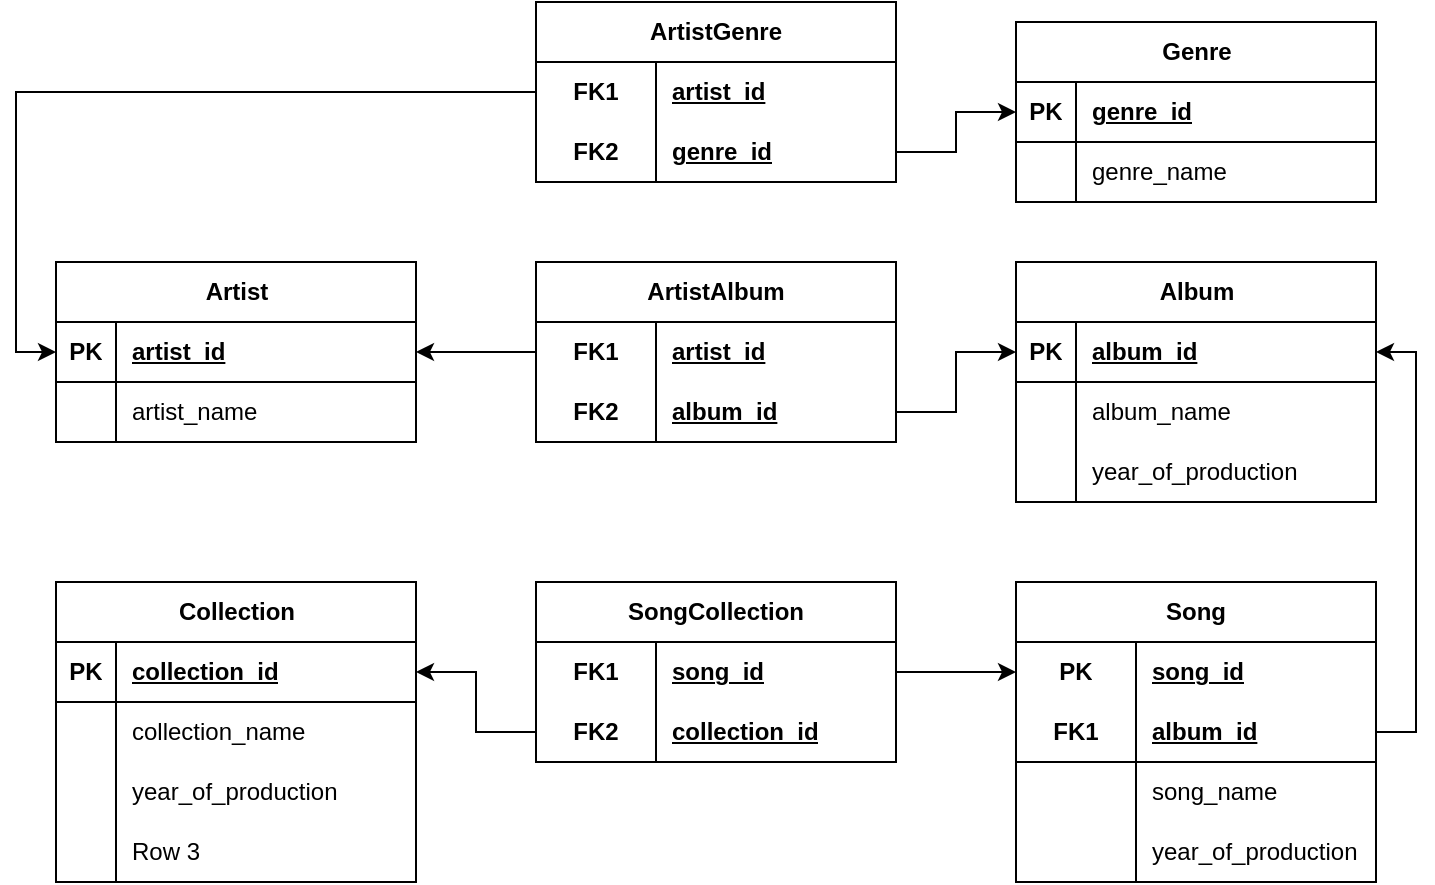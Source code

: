 <mxfile version="21.0.6" type="device"><diagram name="Страница 1" id="qNFlIGjhlVxG_qSeFG04"><mxGraphModel dx="1394" dy="797" grid="1" gridSize="10" guides="1" tooltips="1" connect="1" arrows="1" fold="1" page="1" pageScale="1" pageWidth="827" pageHeight="1169" math="0" shadow="0"><root><mxCell id="0"/><mxCell id="1" parent="0"/><mxCell id="cPYx-4OXNYMVfQ5HLqge-1" value="ArtistAlbum" style="shape=table;startSize=30;container=1;collapsible=1;childLayout=tableLayout;fixedRows=1;rowLines=0;fontStyle=1;align=center;resizeLast=1;html=1;whiteSpace=wrap;" vertex="1" parent="1"><mxGeometry x="280" y="160" width="180" height="90" as="geometry"/></mxCell><mxCell id="cPYx-4OXNYMVfQ5HLqge-2" value="" style="shape=tableRow;horizontal=0;startSize=0;swimlaneHead=0;swimlaneBody=0;fillColor=none;collapsible=0;dropTarget=0;points=[[0,0.5],[1,0.5]];portConstraint=eastwest;top=0;left=0;right=0;bottom=0;html=1;" vertex="1" parent="cPYx-4OXNYMVfQ5HLqge-1"><mxGeometry y="30" width="180" height="30" as="geometry"/></mxCell><mxCell id="cPYx-4OXNYMVfQ5HLqge-3" value="FK1" style="shape=partialRectangle;connectable=0;fillColor=none;top=0;left=0;bottom=0;right=0;fontStyle=1;overflow=hidden;html=1;whiteSpace=wrap;" vertex="1" parent="cPYx-4OXNYMVfQ5HLqge-2"><mxGeometry width="60" height="30" as="geometry"><mxRectangle width="60" height="30" as="alternateBounds"/></mxGeometry></mxCell><mxCell id="cPYx-4OXNYMVfQ5HLqge-4" value="artist_id" style="shape=partialRectangle;connectable=0;fillColor=none;top=0;left=0;bottom=0;right=0;align=left;spacingLeft=6;fontStyle=5;overflow=hidden;html=1;whiteSpace=wrap;" vertex="1" parent="cPYx-4OXNYMVfQ5HLqge-2"><mxGeometry x="60" width="120" height="30" as="geometry"><mxRectangle width="120" height="30" as="alternateBounds"/></mxGeometry></mxCell><mxCell id="cPYx-4OXNYMVfQ5HLqge-5" value="" style="shape=tableRow;horizontal=0;startSize=0;swimlaneHead=0;swimlaneBody=0;fillColor=none;collapsible=0;dropTarget=0;points=[[0,0.5],[1,0.5]];portConstraint=eastwest;top=0;left=0;right=0;bottom=1;html=1;" vertex="1" parent="cPYx-4OXNYMVfQ5HLqge-1"><mxGeometry y="60" width="180" height="30" as="geometry"/></mxCell><mxCell id="cPYx-4OXNYMVfQ5HLqge-6" value="FK2" style="shape=partialRectangle;connectable=0;fillColor=none;top=0;left=0;bottom=0;right=0;fontStyle=1;overflow=hidden;html=1;whiteSpace=wrap;" vertex="1" parent="cPYx-4OXNYMVfQ5HLqge-5"><mxGeometry width="60" height="30" as="geometry"><mxRectangle width="60" height="30" as="alternateBounds"/></mxGeometry></mxCell><mxCell id="cPYx-4OXNYMVfQ5HLqge-7" value="album_id" style="shape=partialRectangle;connectable=0;fillColor=none;top=0;left=0;bottom=0;right=0;align=left;spacingLeft=6;fontStyle=5;overflow=hidden;html=1;whiteSpace=wrap;" vertex="1" parent="cPYx-4OXNYMVfQ5HLqge-5"><mxGeometry x="60" width="120" height="30" as="geometry"><mxRectangle width="120" height="30" as="alternateBounds"/></mxGeometry></mxCell><mxCell id="cPYx-4OXNYMVfQ5HLqge-124" style="edgeStyle=orthogonalEdgeStyle;rounded=0;orthogonalLoop=1;jettySize=auto;html=1;exitX=1;exitY=0.5;exitDx=0;exitDy=0;" edge="1" parent="cPYx-4OXNYMVfQ5HLqge-1" source="cPYx-4OXNYMVfQ5HLqge-2" target="cPYx-4OXNYMVfQ5HLqge-2"><mxGeometry relative="1" as="geometry"/></mxCell><mxCell id="cPYx-4OXNYMVfQ5HLqge-14" value="ArtistGenre" style="shape=table;startSize=30;container=1;collapsible=1;childLayout=tableLayout;fixedRows=1;rowLines=0;fontStyle=1;align=center;resizeLast=1;html=1;whiteSpace=wrap;" vertex="1" parent="1"><mxGeometry x="280" y="30" width="180" height="90" as="geometry"/></mxCell><mxCell id="cPYx-4OXNYMVfQ5HLqge-15" value="" style="shape=tableRow;horizontal=0;startSize=0;swimlaneHead=0;swimlaneBody=0;fillColor=none;collapsible=0;dropTarget=0;points=[[0,0.5],[1,0.5]];portConstraint=eastwest;top=0;left=0;right=0;bottom=0;html=1;" vertex="1" parent="cPYx-4OXNYMVfQ5HLqge-14"><mxGeometry y="30" width="180" height="30" as="geometry"/></mxCell><mxCell id="cPYx-4OXNYMVfQ5HLqge-16" value="FK1" style="shape=partialRectangle;connectable=0;fillColor=none;top=0;left=0;bottom=0;right=0;fontStyle=1;overflow=hidden;html=1;whiteSpace=wrap;" vertex="1" parent="cPYx-4OXNYMVfQ5HLqge-15"><mxGeometry width="60" height="30" as="geometry"><mxRectangle width="60" height="30" as="alternateBounds"/></mxGeometry></mxCell><mxCell id="cPYx-4OXNYMVfQ5HLqge-17" value="artist_id" style="shape=partialRectangle;connectable=0;fillColor=none;top=0;left=0;bottom=0;right=0;align=left;spacingLeft=6;fontStyle=5;overflow=hidden;html=1;whiteSpace=wrap;" vertex="1" parent="cPYx-4OXNYMVfQ5HLqge-15"><mxGeometry x="60" width="120" height="30" as="geometry"><mxRectangle width="120" height="30" as="alternateBounds"/></mxGeometry></mxCell><mxCell id="cPYx-4OXNYMVfQ5HLqge-18" value="" style="shape=tableRow;horizontal=0;startSize=0;swimlaneHead=0;swimlaneBody=0;fillColor=none;collapsible=0;dropTarget=0;points=[[0,0.5],[1,0.5]];portConstraint=eastwest;top=0;left=0;right=0;bottom=1;html=1;" vertex="1" parent="cPYx-4OXNYMVfQ5HLqge-14"><mxGeometry y="60" width="180" height="30" as="geometry"/></mxCell><mxCell id="cPYx-4OXNYMVfQ5HLqge-19" value="FK2" style="shape=partialRectangle;connectable=0;fillColor=none;top=0;left=0;bottom=0;right=0;fontStyle=1;overflow=hidden;html=1;whiteSpace=wrap;" vertex="1" parent="cPYx-4OXNYMVfQ5HLqge-18"><mxGeometry width="60" height="30" as="geometry"><mxRectangle width="60" height="30" as="alternateBounds"/></mxGeometry></mxCell><mxCell id="cPYx-4OXNYMVfQ5HLqge-20" value="genre_id" style="shape=partialRectangle;connectable=0;fillColor=none;top=0;left=0;bottom=0;right=0;align=left;spacingLeft=6;fontStyle=5;overflow=hidden;html=1;whiteSpace=wrap;" vertex="1" parent="cPYx-4OXNYMVfQ5HLqge-18"><mxGeometry x="60" width="120" height="30" as="geometry"><mxRectangle width="120" height="30" as="alternateBounds"/></mxGeometry></mxCell><mxCell id="cPYx-4OXNYMVfQ5HLqge-27" value="SongCollection" style="shape=table;startSize=30;container=1;collapsible=1;childLayout=tableLayout;fixedRows=1;rowLines=0;fontStyle=1;align=center;resizeLast=1;html=1;whiteSpace=wrap;" vertex="1" parent="1"><mxGeometry x="280" y="320" width="180" height="90" as="geometry"/></mxCell><mxCell id="cPYx-4OXNYMVfQ5HLqge-28" value="" style="shape=tableRow;horizontal=0;startSize=0;swimlaneHead=0;swimlaneBody=0;fillColor=none;collapsible=0;dropTarget=0;points=[[0,0.5],[1,0.5]];portConstraint=eastwest;top=0;left=0;right=0;bottom=0;html=1;" vertex="1" parent="cPYx-4OXNYMVfQ5HLqge-27"><mxGeometry y="30" width="180" height="30" as="geometry"/></mxCell><mxCell id="cPYx-4OXNYMVfQ5HLqge-29" value="FK1" style="shape=partialRectangle;connectable=0;fillColor=none;top=0;left=0;bottom=0;right=0;fontStyle=1;overflow=hidden;html=1;whiteSpace=wrap;" vertex="1" parent="cPYx-4OXNYMVfQ5HLqge-28"><mxGeometry width="60" height="30" as="geometry"><mxRectangle width="60" height="30" as="alternateBounds"/></mxGeometry></mxCell><mxCell id="cPYx-4OXNYMVfQ5HLqge-30" value="song_id" style="shape=partialRectangle;connectable=0;fillColor=none;top=0;left=0;bottom=0;right=0;align=left;spacingLeft=6;fontStyle=5;overflow=hidden;html=1;whiteSpace=wrap;" vertex="1" parent="cPYx-4OXNYMVfQ5HLqge-28"><mxGeometry x="60" width="120" height="30" as="geometry"><mxRectangle width="120" height="30" as="alternateBounds"/></mxGeometry></mxCell><mxCell id="cPYx-4OXNYMVfQ5HLqge-31" value="" style="shape=tableRow;horizontal=0;startSize=0;swimlaneHead=0;swimlaneBody=0;fillColor=none;collapsible=0;dropTarget=0;points=[[0,0.5],[1,0.5]];portConstraint=eastwest;top=0;left=0;right=0;bottom=1;html=1;" vertex="1" parent="cPYx-4OXNYMVfQ5HLqge-27"><mxGeometry y="60" width="180" height="30" as="geometry"/></mxCell><mxCell id="cPYx-4OXNYMVfQ5HLqge-32" value="FK2" style="shape=partialRectangle;connectable=0;fillColor=none;top=0;left=0;bottom=0;right=0;fontStyle=1;overflow=hidden;html=1;whiteSpace=wrap;" vertex="1" parent="cPYx-4OXNYMVfQ5HLqge-31"><mxGeometry width="60" height="30" as="geometry"><mxRectangle width="60" height="30" as="alternateBounds"/></mxGeometry></mxCell><mxCell id="cPYx-4OXNYMVfQ5HLqge-33" value="collection_id" style="shape=partialRectangle;connectable=0;fillColor=none;top=0;left=0;bottom=0;right=0;align=left;spacingLeft=6;fontStyle=5;overflow=hidden;html=1;whiteSpace=wrap;" vertex="1" parent="cPYx-4OXNYMVfQ5HLqge-31"><mxGeometry x="60" width="120" height="30" as="geometry"><mxRectangle width="120" height="30" as="alternateBounds"/></mxGeometry></mxCell><mxCell id="cPYx-4OXNYMVfQ5HLqge-40" value="Album" style="shape=table;startSize=30;container=1;collapsible=1;childLayout=tableLayout;fixedRows=1;rowLines=0;fontStyle=1;align=center;resizeLast=1;html=1;" vertex="1" parent="1"><mxGeometry x="520" y="160" width="180" height="120" as="geometry"/></mxCell><mxCell id="cPYx-4OXNYMVfQ5HLqge-41" value="" style="shape=tableRow;horizontal=0;startSize=0;swimlaneHead=0;swimlaneBody=0;fillColor=none;collapsible=0;dropTarget=0;points=[[0,0.5],[1,0.5]];portConstraint=eastwest;top=0;left=0;right=0;bottom=1;" vertex="1" parent="cPYx-4OXNYMVfQ5HLqge-40"><mxGeometry y="30" width="180" height="30" as="geometry"/></mxCell><mxCell id="cPYx-4OXNYMVfQ5HLqge-42" value="PK" style="shape=partialRectangle;connectable=0;fillColor=none;top=0;left=0;bottom=0;right=0;fontStyle=1;overflow=hidden;whiteSpace=wrap;html=1;" vertex="1" parent="cPYx-4OXNYMVfQ5HLqge-41"><mxGeometry width="30" height="30" as="geometry"><mxRectangle width="30" height="30" as="alternateBounds"/></mxGeometry></mxCell><mxCell id="cPYx-4OXNYMVfQ5HLqge-43" value="album_id" style="shape=partialRectangle;connectable=0;fillColor=none;top=0;left=0;bottom=0;right=0;align=left;spacingLeft=6;fontStyle=5;overflow=hidden;whiteSpace=wrap;html=1;" vertex="1" parent="cPYx-4OXNYMVfQ5HLqge-41"><mxGeometry x="30" width="150" height="30" as="geometry"><mxRectangle width="150" height="30" as="alternateBounds"/></mxGeometry></mxCell><mxCell id="cPYx-4OXNYMVfQ5HLqge-44" value="" style="shape=tableRow;horizontal=0;startSize=0;swimlaneHead=0;swimlaneBody=0;fillColor=none;collapsible=0;dropTarget=0;points=[[0,0.5],[1,0.5]];portConstraint=eastwest;top=0;left=0;right=0;bottom=0;" vertex="1" parent="cPYx-4OXNYMVfQ5HLqge-40"><mxGeometry y="60" width="180" height="30" as="geometry"/></mxCell><mxCell id="cPYx-4OXNYMVfQ5HLqge-45" value="" style="shape=partialRectangle;connectable=0;fillColor=none;top=0;left=0;bottom=0;right=0;editable=1;overflow=hidden;whiteSpace=wrap;html=1;" vertex="1" parent="cPYx-4OXNYMVfQ5HLqge-44"><mxGeometry width="30" height="30" as="geometry"><mxRectangle width="30" height="30" as="alternateBounds"/></mxGeometry></mxCell><mxCell id="cPYx-4OXNYMVfQ5HLqge-46" value="album_name" style="shape=partialRectangle;connectable=0;fillColor=none;top=0;left=0;bottom=0;right=0;align=left;spacingLeft=6;overflow=hidden;whiteSpace=wrap;html=1;" vertex="1" parent="cPYx-4OXNYMVfQ5HLqge-44"><mxGeometry x="30" width="150" height="30" as="geometry"><mxRectangle width="150" height="30" as="alternateBounds"/></mxGeometry></mxCell><mxCell id="cPYx-4OXNYMVfQ5HLqge-47" value="" style="shape=tableRow;horizontal=0;startSize=0;swimlaneHead=0;swimlaneBody=0;fillColor=none;collapsible=0;dropTarget=0;points=[[0,0.5],[1,0.5]];portConstraint=eastwest;top=0;left=0;right=0;bottom=0;" vertex="1" parent="cPYx-4OXNYMVfQ5HLqge-40"><mxGeometry y="90" width="180" height="30" as="geometry"/></mxCell><mxCell id="cPYx-4OXNYMVfQ5HLqge-48" value="" style="shape=partialRectangle;connectable=0;fillColor=none;top=0;left=0;bottom=0;right=0;editable=1;overflow=hidden;whiteSpace=wrap;html=1;" vertex="1" parent="cPYx-4OXNYMVfQ5HLqge-47"><mxGeometry width="30" height="30" as="geometry"><mxRectangle width="30" height="30" as="alternateBounds"/></mxGeometry></mxCell><mxCell id="cPYx-4OXNYMVfQ5HLqge-49" value="year_of_production" style="shape=partialRectangle;connectable=0;fillColor=none;top=0;left=0;bottom=0;right=0;align=left;spacingLeft=6;overflow=hidden;whiteSpace=wrap;html=1;" vertex="1" parent="cPYx-4OXNYMVfQ5HLqge-47"><mxGeometry x="30" width="150" height="30" as="geometry"><mxRectangle width="150" height="30" as="alternateBounds"/></mxGeometry></mxCell><mxCell id="cPYx-4OXNYMVfQ5HLqge-53" value="Genre" style="shape=table;startSize=30;container=1;collapsible=1;childLayout=tableLayout;fixedRows=1;rowLines=0;fontStyle=1;align=center;resizeLast=1;html=1;" vertex="1" parent="1"><mxGeometry x="520" y="40" width="180" height="90" as="geometry"/></mxCell><mxCell id="cPYx-4OXNYMVfQ5HLqge-54" value="" style="shape=tableRow;horizontal=0;startSize=0;swimlaneHead=0;swimlaneBody=0;fillColor=none;collapsible=0;dropTarget=0;points=[[0,0.5],[1,0.5]];portConstraint=eastwest;top=0;left=0;right=0;bottom=1;" vertex="1" parent="cPYx-4OXNYMVfQ5HLqge-53"><mxGeometry y="30" width="180" height="30" as="geometry"/></mxCell><mxCell id="cPYx-4OXNYMVfQ5HLqge-55" value="PK" style="shape=partialRectangle;connectable=0;fillColor=none;top=0;left=0;bottom=0;right=0;fontStyle=1;overflow=hidden;whiteSpace=wrap;html=1;" vertex="1" parent="cPYx-4OXNYMVfQ5HLqge-54"><mxGeometry width="30" height="30" as="geometry"><mxRectangle width="30" height="30" as="alternateBounds"/></mxGeometry></mxCell><mxCell id="cPYx-4OXNYMVfQ5HLqge-56" value="genre_id" style="shape=partialRectangle;connectable=0;fillColor=none;top=0;left=0;bottom=0;right=0;align=left;spacingLeft=6;fontStyle=5;overflow=hidden;whiteSpace=wrap;html=1;" vertex="1" parent="cPYx-4OXNYMVfQ5HLqge-54"><mxGeometry x="30" width="150" height="30" as="geometry"><mxRectangle width="150" height="30" as="alternateBounds"/></mxGeometry></mxCell><mxCell id="cPYx-4OXNYMVfQ5HLqge-57" value="" style="shape=tableRow;horizontal=0;startSize=0;swimlaneHead=0;swimlaneBody=0;fillColor=none;collapsible=0;dropTarget=0;points=[[0,0.5],[1,0.5]];portConstraint=eastwest;top=0;left=0;right=0;bottom=0;" vertex="1" parent="cPYx-4OXNYMVfQ5HLqge-53"><mxGeometry y="60" width="180" height="30" as="geometry"/></mxCell><mxCell id="cPYx-4OXNYMVfQ5HLqge-58" value="" style="shape=partialRectangle;connectable=0;fillColor=none;top=0;left=0;bottom=0;right=0;editable=1;overflow=hidden;whiteSpace=wrap;html=1;" vertex="1" parent="cPYx-4OXNYMVfQ5HLqge-57"><mxGeometry width="30" height="30" as="geometry"><mxRectangle width="30" height="30" as="alternateBounds"/></mxGeometry></mxCell><mxCell id="cPYx-4OXNYMVfQ5HLqge-59" value="genre_name" style="shape=partialRectangle;connectable=0;fillColor=none;top=0;left=0;bottom=0;right=0;align=left;spacingLeft=6;overflow=hidden;whiteSpace=wrap;html=1;" vertex="1" parent="cPYx-4OXNYMVfQ5HLqge-57"><mxGeometry x="30" width="150" height="30" as="geometry"><mxRectangle width="150" height="30" as="alternateBounds"/></mxGeometry></mxCell><mxCell id="cPYx-4OXNYMVfQ5HLqge-66" value="Artist" style="shape=table;startSize=30;container=1;collapsible=1;childLayout=tableLayout;fixedRows=1;rowLines=0;fontStyle=1;align=center;resizeLast=1;html=1;" vertex="1" parent="1"><mxGeometry x="40" y="160" width="180" height="90" as="geometry"/></mxCell><mxCell id="cPYx-4OXNYMVfQ5HLqge-67" value="" style="shape=tableRow;horizontal=0;startSize=0;swimlaneHead=0;swimlaneBody=0;fillColor=none;collapsible=0;dropTarget=0;points=[[0,0.5],[1,0.5]];portConstraint=eastwest;top=0;left=0;right=0;bottom=1;" vertex="1" parent="cPYx-4OXNYMVfQ5HLqge-66"><mxGeometry y="30" width="180" height="30" as="geometry"/></mxCell><mxCell id="cPYx-4OXNYMVfQ5HLqge-68" value="PK" style="shape=partialRectangle;connectable=0;fillColor=none;top=0;left=0;bottom=0;right=0;fontStyle=1;overflow=hidden;whiteSpace=wrap;html=1;" vertex="1" parent="cPYx-4OXNYMVfQ5HLqge-67"><mxGeometry width="30" height="30" as="geometry"><mxRectangle width="30" height="30" as="alternateBounds"/></mxGeometry></mxCell><mxCell id="cPYx-4OXNYMVfQ5HLqge-69" value="artist_id" style="shape=partialRectangle;connectable=0;fillColor=none;top=0;left=0;bottom=0;right=0;align=left;spacingLeft=6;fontStyle=5;overflow=hidden;whiteSpace=wrap;html=1;" vertex="1" parent="cPYx-4OXNYMVfQ5HLqge-67"><mxGeometry x="30" width="150" height="30" as="geometry"><mxRectangle width="150" height="30" as="alternateBounds"/></mxGeometry></mxCell><mxCell id="cPYx-4OXNYMVfQ5HLqge-70" value="" style="shape=tableRow;horizontal=0;startSize=0;swimlaneHead=0;swimlaneBody=0;fillColor=none;collapsible=0;dropTarget=0;points=[[0,0.5],[1,0.5]];portConstraint=eastwest;top=0;left=0;right=0;bottom=0;" vertex="1" parent="cPYx-4OXNYMVfQ5HLqge-66"><mxGeometry y="60" width="180" height="30" as="geometry"/></mxCell><mxCell id="cPYx-4OXNYMVfQ5HLqge-71" value="" style="shape=partialRectangle;connectable=0;fillColor=none;top=0;left=0;bottom=0;right=0;editable=1;overflow=hidden;whiteSpace=wrap;html=1;" vertex="1" parent="cPYx-4OXNYMVfQ5HLqge-70"><mxGeometry width="30" height="30" as="geometry"><mxRectangle width="30" height="30" as="alternateBounds"/></mxGeometry></mxCell><mxCell id="cPYx-4OXNYMVfQ5HLqge-72" value="artist_name" style="shape=partialRectangle;connectable=0;fillColor=none;top=0;left=0;bottom=0;right=0;align=left;spacingLeft=6;overflow=hidden;whiteSpace=wrap;html=1;" vertex="1" parent="cPYx-4OXNYMVfQ5HLqge-70"><mxGeometry x="30" width="150" height="30" as="geometry"><mxRectangle width="150" height="30" as="alternateBounds"/></mxGeometry></mxCell><mxCell id="cPYx-4OXNYMVfQ5HLqge-79" value="Collection" style="shape=table;startSize=30;container=1;collapsible=1;childLayout=tableLayout;fixedRows=1;rowLines=0;fontStyle=1;align=center;resizeLast=1;html=1;" vertex="1" parent="1"><mxGeometry x="40" y="320" width="180" height="150" as="geometry"/></mxCell><mxCell id="cPYx-4OXNYMVfQ5HLqge-80" value="" style="shape=tableRow;horizontal=0;startSize=0;swimlaneHead=0;swimlaneBody=0;fillColor=none;collapsible=0;dropTarget=0;points=[[0,0.5],[1,0.5]];portConstraint=eastwest;top=0;left=0;right=0;bottom=1;" vertex="1" parent="cPYx-4OXNYMVfQ5HLqge-79"><mxGeometry y="30" width="180" height="30" as="geometry"/></mxCell><mxCell id="cPYx-4OXNYMVfQ5HLqge-81" value="PK" style="shape=partialRectangle;connectable=0;fillColor=none;top=0;left=0;bottom=0;right=0;fontStyle=1;overflow=hidden;whiteSpace=wrap;html=1;" vertex="1" parent="cPYx-4OXNYMVfQ5HLqge-80"><mxGeometry width="30" height="30" as="geometry"><mxRectangle width="30" height="30" as="alternateBounds"/></mxGeometry></mxCell><mxCell id="cPYx-4OXNYMVfQ5HLqge-82" value="collection_id" style="shape=partialRectangle;connectable=0;fillColor=none;top=0;left=0;bottom=0;right=0;align=left;spacingLeft=6;fontStyle=5;overflow=hidden;whiteSpace=wrap;html=1;" vertex="1" parent="cPYx-4OXNYMVfQ5HLqge-80"><mxGeometry x="30" width="150" height="30" as="geometry"><mxRectangle width="150" height="30" as="alternateBounds"/></mxGeometry></mxCell><mxCell id="cPYx-4OXNYMVfQ5HLqge-83" value="" style="shape=tableRow;horizontal=0;startSize=0;swimlaneHead=0;swimlaneBody=0;fillColor=none;collapsible=0;dropTarget=0;points=[[0,0.5],[1,0.5]];portConstraint=eastwest;top=0;left=0;right=0;bottom=0;" vertex="1" parent="cPYx-4OXNYMVfQ5HLqge-79"><mxGeometry y="60" width="180" height="30" as="geometry"/></mxCell><mxCell id="cPYx-4OXNYMVfQ5HLqge-84" value="" style="shape=partialRectangle;connectable=0;fillColor=none;top=0;left=0;bottom=0;right=0;editable=1;overflow=hidden;whiteSpace=wrap;html=1;" vertex="1" parent="cPYx-4OXNYMVfQ5HLqge-83"><mxGeometry width="30" height="30" as="geometry"><mxRectangle width="30" height="30" as="alternateBounds"/></mxGeometry></mxCell><mxCell id="cPYx-4OXNYMVfQ5HLqge-85" value="collection_name" style="shape=partialRectangle;connectable=0;fillColor=none;top=0;left=0;bottom=0;right=0;align=left;spacingLeft=6;overflow=hidden;whiteSpace=wrap;html=1;" vertex="1" parent="cPYx-4OXNYMVfQ5HLqge-83"><mxGeometry x="30" width="150" height="30" as="geometry"><mxRectangle width="150" height="30" as="alternateBounds"/></mxGeometry></mxCell><mxCell id="cPYx-4OXNYMVfQ5HLqge-86" value="" style="shape=tableRow;horizontal=0;startSize=0;swimlaneHead=0;swimlaneBody=0;fillColor=none;collapsible=0;dropTarget=0;points=[[0,0.5],[1,0.5]];portConstraint=eastwest;top=0;left=0;right=0;bottom=0;" vertex="1" parent="cPYx-4OXNYMVfQ5HLqge-79"><mxGeometry y="90" width="180" height="30" as="geometry"/></mxCell><mxCell id="cPYx-4OXNYMVfQ5HLqge-87" value="" style="shape=partialRectangle;connectable=0;fillColor=none;top=0;left=0;bottom=0;right=0;editable=1;overflow=hidden;whiteSpace=wrap;html=1;" vertex="1" parent="cPYx-4OXNYMVfQ5HLqge-86"><mxGeometry width="30" height="30" as="geometry"><mxRectangle width="30" height="30" as="alternateBounds"/></mxGeometry></mxCell><mxCell id="cPYx-4OXNYMVfQ5HLqge-88" value="year_of_production" style="shape=partialRectangle;connectable=0;fillColor=none;top=0;left=0;bottom=0;right=0;align=left;spacingLeft=6;overflow=hidden;whiteSpace=wrap;html=1;" vertex="1" parent="cPYx-4OXNYMVfQ5HLqge-86"><mxGeometry x="30" width="150" height="30" as="geometry"><mxRectangle width="150" height="30" as="alternateBounds"/></mxGeometry></mxCell><mxCell id="cPYx-4OXNYMVfQ5HLqge-89" value="" style="shape=tableRow;horizontal=0;startSize=0;swimlaneHead=0;swimlaneBody=0;fillColor=none;collapsible=0;dropTarget=0;points=[[0,0.5],[1,0.5]];portConstraint=eastwest;top=0;left=0;right=0;bottom=0;" vertex="1" parent="cPYx-4OXNYMVfQ5HLqge-79"><mxGeometry y="120" width="180" height="30" as="geometry"/></mxCell><mxCell id="cPYx-4OXNYMVfQ5HLqge-90" value="" style="shape=partialRectangle;connectable=0;fillColor=none;top=0;left=0;bottom=0;right=0;editable=1;overflow=hidden;whiteSpace=wrap;html=1;" vertex="1" parent="cPYx-4OXNYMVfQ5HLqge-89"><mxGeometry width="30" height="30" as="geometry"><mxRectangle width="30" height="30" as="alternateBounds"/></mxGeometry></mxCell><mxCell id="cPYx-4OXNYMVfQ5HLqge-91" value="Row 3" style="shape=partialRectangle;connectable=0;fillColor=none;top=0;left=0;bottom=0;right=0;align=left;spacingLeft=6;overflow=hidden;whiteSpace=wrap;html=1;" vertex="1" parent="cPYx-4OXNYMVfQ5HLqge-89"><mxGeometry x="30" width="150" height="30" as="geometry"><mxRectangle width="150" height="30" as="alternateBounds"/></mxGeometry></mxCell><mxCell id="cPYx-4OXNYMVfQ5HLqge-105" value="Song" style="shape=table;startSize=30;container=1;collapsible=1;childLayout=tableLayout;fixedRows=1;rowLines=0;fontStyle=1;align=center;resizeLast=1;html=1;whiteSpace=wrap;" vertex="1" parent="1"><mxGeometry x="520" y="320" width="180" height="150" as="geometry"/></mxCell><mxCell id="cPYx-4OXNYMVfQ5HLqge-106" value="" style="shape=tableRow;horizontal=0;startSize=0;swimlaneHead=0;swimlaneBody=0;fillColor=none;collapsible=0;dropTarget=0;points=[[0,0.5],[1,0.5]];portConstraint=eastwest;top=0;left=0;right=0;bottom=0;html=1;" vertex="1" parent="cPYx-4OXNYMVfQ5HLqge-105"><mxGeometry y="30" width="180" height="30" as="geometry"/></mxCell><mxCell id="cPYx-4OXNYMVfQ5HLqge-107" value="PK" style="shape=partialRectangle;connectable=0;fillColor=none;top=0;left=0;bottom=0;right=0;fontStyle=1;overflow=hidden;html=1;whiteSpace=wrap;" vertex="1" parent="cPYx-4OXNYMVfQ5HLqge-106"><mxGeometry width="60" height="30" as="geometry"><mxRectangle width="60" height="30" as="alternateBounds"/></mxGeometry></mxCell><mxCell id="cPYx-4OXNYMVfQ5HLqge-108" value="song_id" style="shape=partialRectangle;connectable=0;fillColor=none;top=0;left=0;bottom=0;right=0;align=left;spacingLeft=6;fontStyle=5;overflow=hidden;html=1;whiteSpace=wrap;" vertex="1" parent="cPYx-4OXNYMVfQ5HLqge-106"><mxGeometry x="60" width="120" height="30" as="geometry"><mxRectangle width="120" height="30" as="alternateBounds"/></mxGeometry></mxCell><mxCell id="cPYx-4OXNYMVfQ5HLqge-109" value="" style="shape=tableRow;horizontal=0;startSize=0;swimlaneHead=0;swimlaneBody=0;fillColor=none;collapsible=0;dropTarget=0;points=[[0,0.5],[1,0.5]];portConstraint=eastwest;top=0;left=0;right=0;bottom=1;html=1;" vertex="1" parent="cPYx-4OXNYMVfQ5HLqge-105"><mxGeometry y="60" width="180" height="30" as="geometry"/></mxCell><mxCell id="cPYx-4OXNYMVfQ5HLqge-110" value="FK1" style="shape=partialRectangle;connectable=0;fillColor=none;top=0;left=0;bottom=0;right=0;fontStyle=1;overflow=hidden;html=1;whiteSpace=wrap;" vertex="1" parent="cPYx-4OXNYMVfQ5HLqge-109"><mxGeometry width="60" height="30" as="geometry"><mxRectangle width="60" height="30" as="alternateBounds"/></mxGeometry></mxCell><mxCell id="cPYx-4OXNYMVfQ5HLqge-111" value="album_id" style="shape=partialRectangle;connectable=0;fillColor=none;top=0;left=0;bottom=0;right=0;align=left;spacingLeft=6;fontStyle=5;overflow=hidden;html=1;whiteSpace=wrap;" vertex="1" parent="cPYx-4OXNYMVfQ5HLqge-109"><mxGeometry x="60" width="120" height="30" as="geometry"><mxRectangle width="120" height="30" as="alternateBounds"/></mxGeometry></mxCell><mxCell id="cPYx-4OXNYMVfQ5HLqge-112" value="" style="shape=tableRow;horizontal=0;startSize=0;swimlaneHead=0;swimlaneBody=0;fillColor=none;collapsible=0;dropTarget=0;points=[[0,0.5],[1,0.5]];portConstraint=eastwest;top=0;left=0;right=0;bottom=0;html=1;" vertex="1" parent="cPYx-4OXNYMVfQ5HLqge-105"><mxGeometry y="90" width="180" height="30" as="geometry"/></mxCell><mxCell id="cPYx-4OXNYMVfQ5HLqge-113" value="" style="shape=partialRectangle;connectable=0;fillColor=none;top=0;left=0;bottom=0;right=0;editable=1;overflow=hidden;html=1;whiteSpace=wrap;" vertex="1" parent="cPYx-4OXNYMVfQ5HLqge-112"><mxGeometry width="60" height="30" as="geometry"><mxRectangle width="60" height="30" as="alternateBounds"/></mxGeometry></mxCell><mxCell id="cPYx-4OXNYMVfQ5HLqge-114" value="song_name" style="shape=partialRectangle;connectable=0;fillColor=none;top=0;left=0;bottom=0;right=0;align=left;spacingLeft=6;overflow=hidden;html=1;whiteSpace=wrap;" vertex="1" parent="cPYx-4OXNYMVfQ5HLqge-112"><mxGeometry x="60" width="120" height="30" as="geometry"><mxRectangle width="120" height="30" as="alternateBounds"/></mxGeometry></mxCell><mxCell id="cPYx-4OXNYMVfQ5HLqge-115" value="" style="shape=tableRow;horizontal=0;startSize=0;swimlaneHead=0;swimlaneBody=0;fillColor=none;collapsible=0;dropTarget=0;points=[[0,0.5],[1,0.5]];portConstraint=eastwest;top=0;left=0;right=0;bottom=0;html=1;" vertex="1" parent="cPYx-4OXNYMVfQ5HLqge-105"><mxGeometry y="120" width="180" height="30" as="geometry"/></mxCell><mxCell id="cPYx-4OXNYMVfQ5HLqge-116" value="" style="shape=partialRectangle;connectable=0;fillColor=none;top=0;left=0;bottom=0;right=0;editable=1;overflow=hidden;html=1;whiteSpace=wrap;" vertex="1" parent="cPYx-4OXNYMVfQ5HLqge-115"><mxGeometry width="60" height="30" as="geometry"><mxRectangle width="60" height="30" as="alternateBounds"/></mxGeometry></mxCell><mxCell id="cPYx-4OXNYMVfQ5HLqge-117" value="year_of_production" style="shape=partialRectangle;connectable=0;fillColor=none;top=0;left=0;bottom=0;right=0;align=left;spacingLeft=6;overflow=hidden;html=1;whiteSpace=wrap;" vertex="1" parent="cPYx-4OXNYMVfQ5HLqge-115"><mxGeometry x="60" width="120" height="30" as="geometry"><mxRectangle width="120" height="30" as="alternateBounds"/></mxGeometry></mxCell><mxCell id="cPYx-4OXNYMVfQ5HLqge-118" style="edgeStyle=orthogonalEdgeStyle;rounded=0;orthogonalLoop=1;jettySize=auto;html=1;exitX=1;exitY=0.5;exitDx=0;exitDy=0;entryX=0;entryY=0.5;entryDx=0;entryDy=0;" edge="1" parent="1" source="cPYx-4OXNYMVfQ5HLqge-18" target="cPYx-4OXNYMVfQ5HLqge-54"><mxGeometry relative="1" as="geometry"/></mxCell><mxCell id="cPYx-4OXNYMVfQ5HLqge-120" style="edgeStyle=orthogonalEdgeStyle;rounded=0;orthogonalLoop=1;jettySize=auto;html=1;exitX=0;exitY=0.5;exitDx=0;exitDy=0;entryX=0;entryY=0.5;entryDx=0;entryDy=0;" edge="1" parent="1" source="cPYx-4OXNYMVfQ5HLqge-15" target="cPYx-4OXNYMVfQ5HLqge-67"><mxGeometry relative="1" as="geometry"/></mxCell><mxCell id="cPYx-4OXNYMVfQ5HLqge-122" style="edgeStyle=orthogonalEdgeStyle;rounded=0;orthogonalLoop=1;jettySize=auto;html=1;exitX=0;exitY=0.5;exitDx=0;exitDy=0;entryX=1;entryY=0.5;entryDx=0;entryDy=0;" edge="1" parent="1" source="cPYx-4OXNYMVfQ5HLqge-2" target="cPYx-4OXNYMVfQ5HLqge-67"><mxGeometry relative="1" as="geometry"/></mxCell><mxCell id="cPYx-4OXNYMVfQ5HLqge-123" style="edgeStyle=orthogonalEdgeStyle;rounded=0;orthogonalLoop=1;jettySize=auto;html=1;exitX=1;exitY=0.5;exitDx=0;exitDy=0;entryX=0;entryY=0.5;entryDx=0;entryDy=0;" edge="1" parent="1" source="cPYx-4OXNYMVfQ5HLqge-5" target="cPYx-4OXNYMVfQ5HLqge-41"><mxGeometry relative="1" as="geometry"/></mxCell><mxCell id="cPYx-4OXNYMVfQ5HLqge-125" style="edgeStyle=orthogonalEdgeStyle;rounded=0;orthogonalLoop=1;jettySize=auto;html=1;exitX=0;exitY=0.5;exitDx=0;exitDy=0;entryX=1;entryY=0.5;entryDx=0;entryDy=0;" edge="1" parent="1" source="cPYx-4OXNYMVfQ5HLqge-31" target="cPYx-4OXNYMVfQ5HLqge-80"><mxGeometry relative="1" as="geometry"/></mxCell><mxCell id="cPYx-4OXNYMVfQ5HLqge-126" style="edgeStyle=orthogonalEdgeStyle;rounded=0;orthogonalLoop=1;jettySize=auto;html=1;exitX=1;exitY=0.5;exitDx=0;exitDy=0;" edge="1" parent="1" source="cPYx-4OXNYMVfQ5HLqge-28" target="cPYx-4OXNYMVfQ5HLqge-106"><mxGeometry relative="1" as="geometry"/></mxCell><mxCell id="cPYx-4OXNYMVfQ5HLqge-127" style="edgeStyle=orthogonalEdgeStyle;rounded=0;orthogonalLoop=1;jettySize=auto;html=1;exitX=1;exitY=0.5;exitDx=0;exitDy=0;entryX=1;entryY=0.5;entryDx=0;entryDy=0;" edge="1" parent="1" source="cPYx-4OXNYMVfQ5HLqge-109" target="cPYx-4OXNYMVfQ5HLqge-41"><mxGeometry relative="1" as="geometry"/></mxCell></root></mxGraphModel></diagram></mxfile>